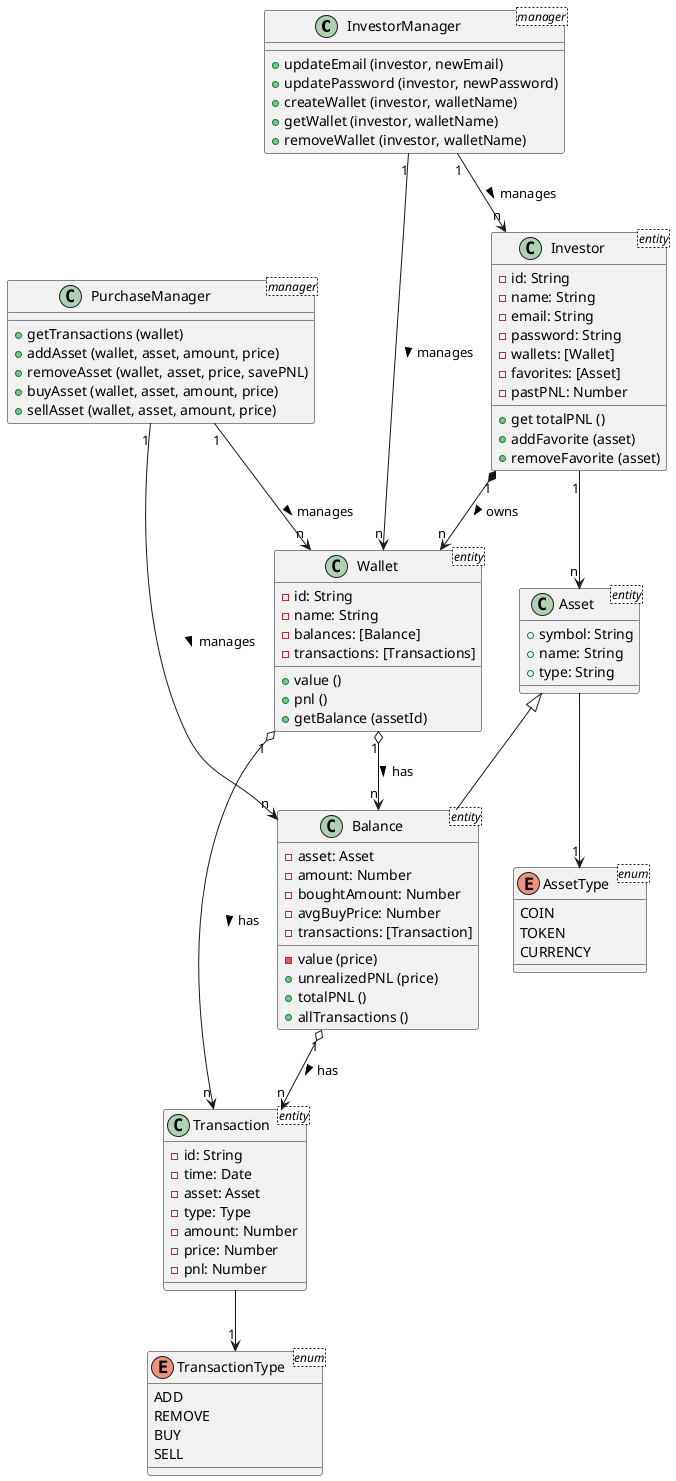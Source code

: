 @startuml ClassDiagram

class InvestorManager <manager> {
    + updateEmail (investor, newEmail)
    + updatePassword (investor, newPassword)
    + createWallet (investor, walletName)
    + getWallet (investor, walletName)
    + removeWallet (investor, walletName)
}

class PurchaseManager <manager> {
    + getTransactions (wallet)
    + addAsset (wallet, asset, amount, price)
    + removeAsset (wallet, asset, price, savePNL)
    + buyAsset (wallet, asset, amount, price)
    + sellAsset (wallet, asset, amount, price)
}

class Investor <entity>{
    - id: String
    - name: String
    - email: String
    - password: String
    - wallets: [Wallet]
    - favorites: [Asset]
    - pastPNL: Number
    + get totalPNL ()
    + addFavorite (asset)
    + removeFavorite (asset)
}

class Asset <entity> {
    + symbol: String
    + name: String
    + type: String
}

class Balance <entity> {
    - asset: Asset
    - amount: Number
    - boughtAmount: Number
    - avgBuyPrice: Number
    - transactions: [Transaction]
    - value (price)
    + unrealizedPNL (price)
    + totalPNL ()
    + allTransactions ()
}

class Transaction <entity> {
    - id: String
    - time: Date
    - asset: Asset
    - type: Type
    - amount: Number
    - price: Number
    - pnl: Number
}

class Wallet <entity> {
    - id: String
    - name: String
    - balances: [Balance]
    - transactions: [Transactions]
    + value ()
    + pnl ()
    + getBalance (assetId)
}

enum AssetType <enum> {
    COIN
    TOKEN
    CURRENCY
}

enum TransactionType <enum> {
    ADD
    REMOVE
    BUY
    SELL
}

Wallet "n" <-UP-* "1" Investor: owns <
Asset <|-- Balance
Balance "1" o--> "n" Transaction: has >
Wallet "1" o--> "n" Transaction: has >
Wallet "1" o--> "n" Balance: has >
Asset  --> "1" AssetType
Transaction --> "1" TransactionType
Investor "1" --> "n" Asset

InvestorManager "1" --> "n" Investor: manages >
InvestorManager "1" --> "n" Wallet: manages >
PurchaseManager "1" --> "n" Wallet: manages >
PurchaseManager "1" --> "n" Balance: manages >

@enduml